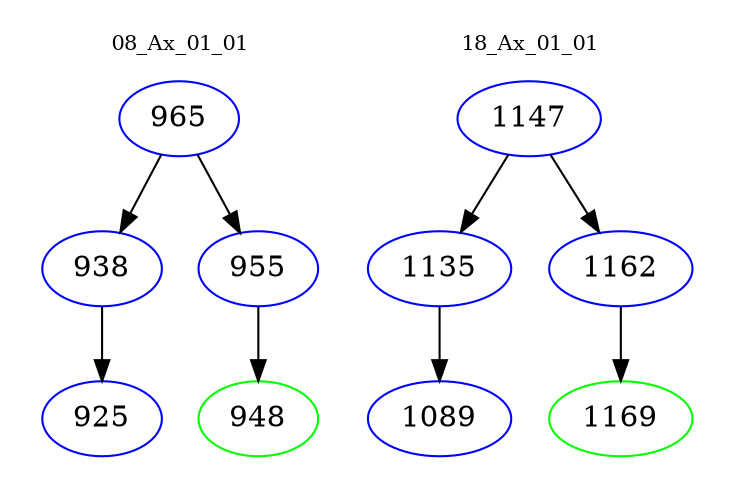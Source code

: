 digraph{
subgraph cluster_0 {
color = white
label = "08_Ax_01_01";
fontsize=10;
T0_965 [label="965", color="blue"]
T0_965 -> T0_938 [color="black"]
T0_938 [label="938", color="blue"]
T0_938 -> T0_925 [color="black"]
T0_925 [label="925", color="blue"]
T0_965 -> T0_955 [color="black"]
T0_955 [label="955", color="blue"]
T0_955 -> T0_948 [color="black"]
T0_948 [label="948", color="green"]
}
subgraph cluster_1 {
color = white
label = "18_Ax_01_01";
fontsize=10;
T1_1147 [label="1147", color="blue"]
T1_1147 -> T1_1135 [color="black"]
T1_1135 [label="1135", color="blue"]
T1_1135 -> T1_1089 [color="black"]
T1_1089 [label="1089", color="blue"]
T1_1147 -> T1_1162 [color="black"]
T1_1162 [label="1162", color="blue"]
T1_1162 -> T1_1169 [color="black"]
T1_1169 [label="1169", color="green"]
}
}

